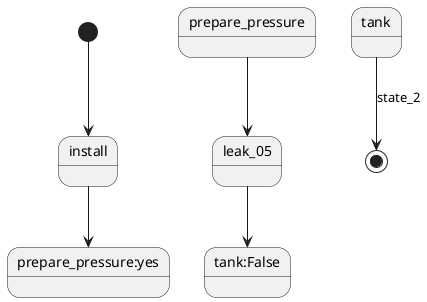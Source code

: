 @startuml
[*] --> install
install-->prepare_pressure:yes
prepare_pressure-->leak_05
leak_05-->tank:False
tank-->[*]:state_2
@enduml